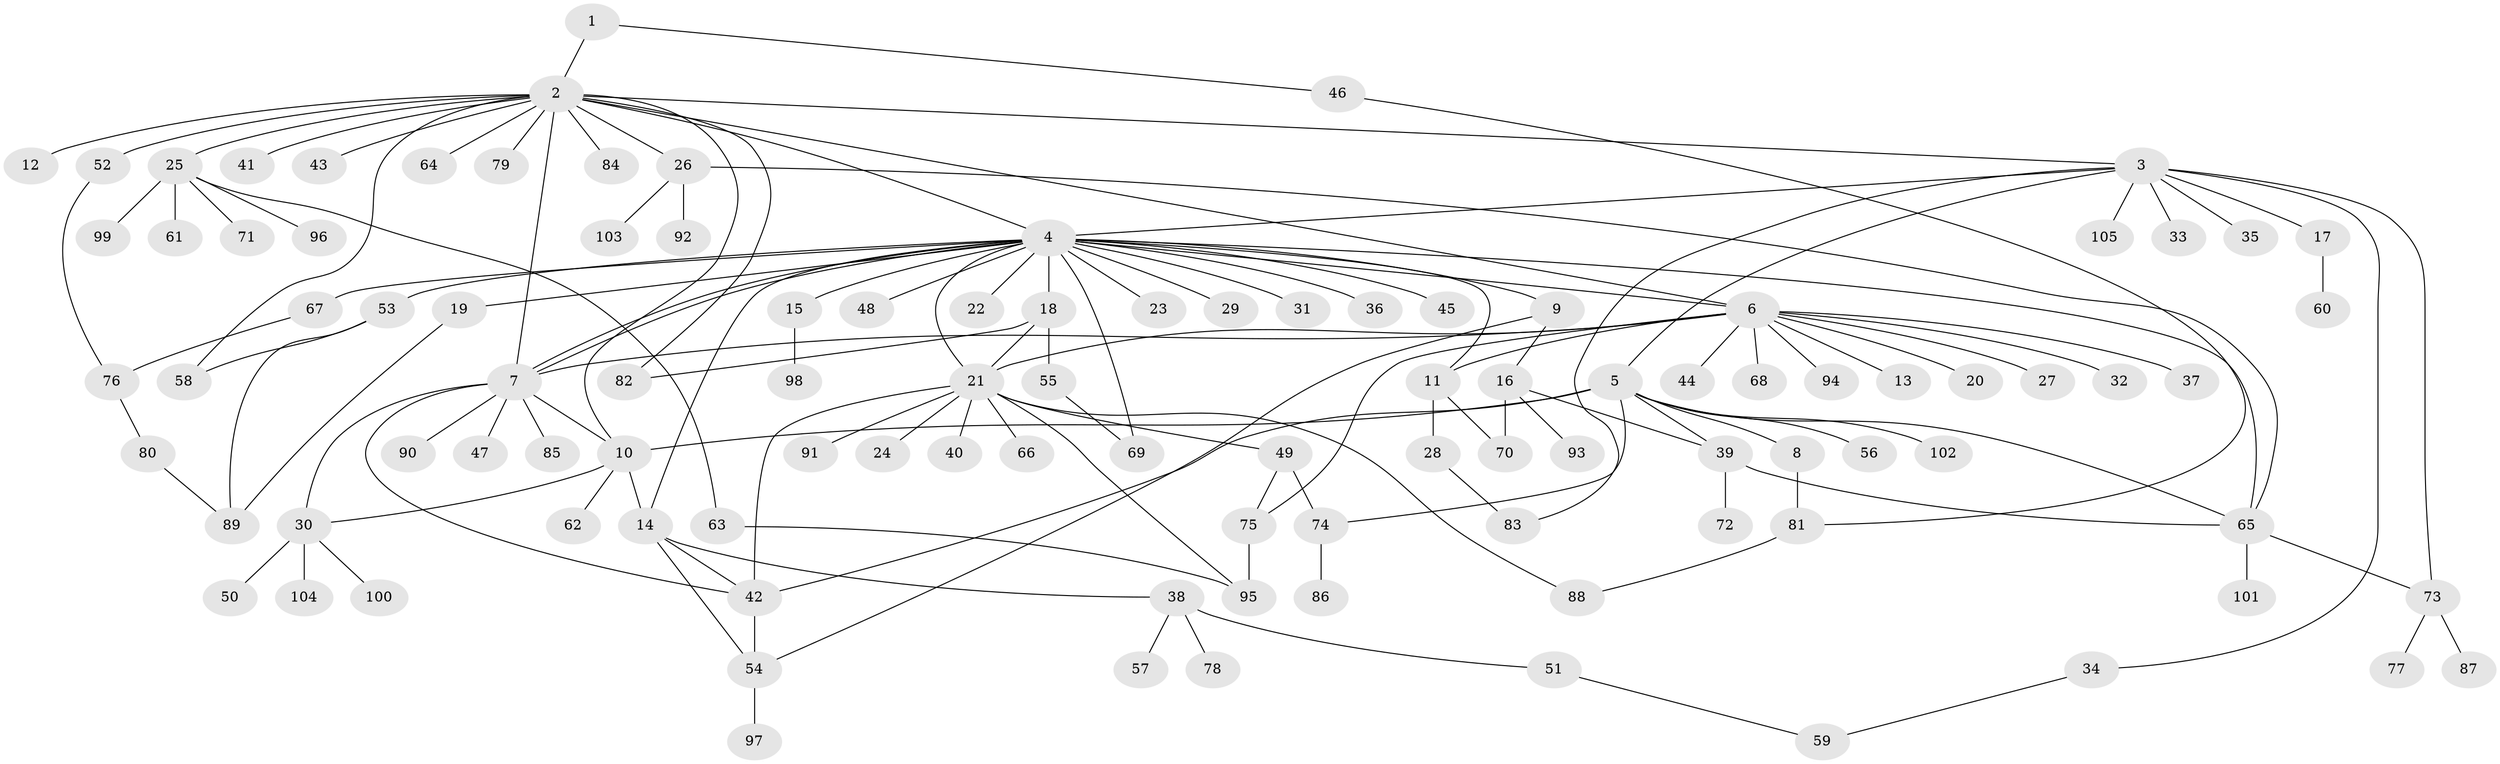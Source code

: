 // coarse degree distribution, {3: 0.12, 21: 0.013333333333333334, 4: 0.08, 1: 0.5066666666666667, 13: 0.013333333333333334, 9: 0.013333333333333334, 7: 0.013333333333333334, 2: 0.14666666666666667, 5: 0.04, 16: 0.013333333333333334, 10: 0.013333333333333334, 8: 0.02666666666666667}
// Generated by graph-tools (version 1.1) at 2025/36/03/04/25 23:36:57]
// undirected, 105 vertices, 141 edges
graph export_dot {
  node [color=gray90,style=filled];
  1;
  2;
  3;
  4;
  5;
  6;
  7;
  8;
  9;
  10;
  11;
  12;
  13;
  14;
  15;
  16;
  17;
  18;
  19;
  20;
  21;
  22;
  23;
  24;
  25;
  26;
  27;
  28;
  29;
  30;
  31;
  32;
  33;
  34;
  35;
  36;
  37;
  38;
  39;
  40;
  41;
  42;
  43;
  44;
  45;
  46;
  47;
  48;
  49;
  50;
  51;
  52;
  53;
  54;
  55;
  56;
  57;
  58;
  59;
  60;
  61;
  62;
  63;
  64;
  65;
  66;
  67;
  68;
  69;
  70;
  71;
  72;
  73;
  74;
  75;
  76;
  77;
  78;
  79;
  80;
  81;
  82;
  83;
  84;
  85;
  86;
  87;
  88;
  89;
  90;
  91;
  92;
  93;
  94;
  95;
  96;
  97;
  98;
  99;
  100;
  101;
  102;
  103;
  104;
  105;
  1 -- 2;
  1 -- 46;
  2 -- 3;
  2 -- 4;
  2 -- 6;
  2 -- 7;
  2 -- 10;
  2 -- 12;
  2 -- 25;
  2 -- 26;
  2 -- 41;
  2 -- 43;
  2 -- 52;
  2 -- 58;
  2 -- 64;
  2 -- 79;
  2 -- 82;
  2 -- 84;
  3 -- 4;
  3 -- 5;
  3 -- 17;
  3 -- 33;
  3 -- 34;
  3 -- 35;
  3 -- 73;
  3 -- 83;
  3 -- 105;
  4 -- 6;
  4 -- 7;
  4 -- 7;
  4 -- 9;
  4 -- 11;
  4 -- 14;
  4 -- 15;
  4 -- 18;
  4 -- 19;
  4 -- 21;
  4 -- 22;
  4 -- 23;
  4 -- 29;
  4 -- 31;
  4 -- 36;
  4 -- 45;
  4 -- 48;
  4 -- 53;
  4 -- 65;
  4 -- 67;
  4 -- 69;
  5 -- 8;
  5 -- 10;
  5 -- 39;
  5 -- 42;
  5 -- 56;
  5 -- 65;
  5 -- 74;
  5 -- 102;
  6 -- 7;
  6 -- 11;
  6 -- 13;
  6 -- 20;
  6 -- 21;
  6 -- 27;
  6 -- 32;
  6 -- 37;
  6 -- 44;
  6 -- 68;
  6 -- 75;
  6 -- 94;
  7 -- 10;
  7 -- 30;
  7 -- 42;
  7 -- 47;
  7 -- 85;
  7 -- 90;
  8 -- 81;
  9 -- 16;
  9 -- 54;
  10 -- 14;
  10 -- 30;
  10 -- 62;
  11 -- 28;
  11 -- 70;
  14 -- 38;
  14 -- 42;
  14 -- 54;
  15 -- 98;
  16 -- 39;
  16 -- 70;
  16 -- 93;
  17 -- 60;
  18 -- 21;
  18 -- 55;
  18 -- 82;
  19 -- 89;
  21 -- 24;
  21 -- 40;
  21 -- 42;
  21 -- 49;
  21 -- 66;
  21 -- 88;
  21 -- 91;
  21 -- 95;
  25 -- 61;
  25 -- 63;
  25 -- 71;
  25 -- 96;
  25 -- 99;
  26 -- 65;
  26 -- 92;
  26 -- 103;
  28 -- 83;
  30 -- 50;
  30 -- 100;
  30 -- 104;
  34 -- 59;
  38 -- 51;
  38 -- 57;
  38 -- 78;
  39 -- 65;
  39 -- 72;
  42 -- 54;
  46 -- 81;
  49 -- 74;
  49 -- 75;
  51 -- 59;
  52 -- 76;
  53 -- 58;
  53 -- 89;
  54 -- 97;
  55 -- 69;
  63 -- 95;
  65 -- 73;
  65 -- 101;
  67 -- 76;
  73 -- 77;
  73 -- 87;
  74 -- 86;
  75 -- 95;
  76 -- 80;
  80 -- 89;
  81 -- 88;
}
